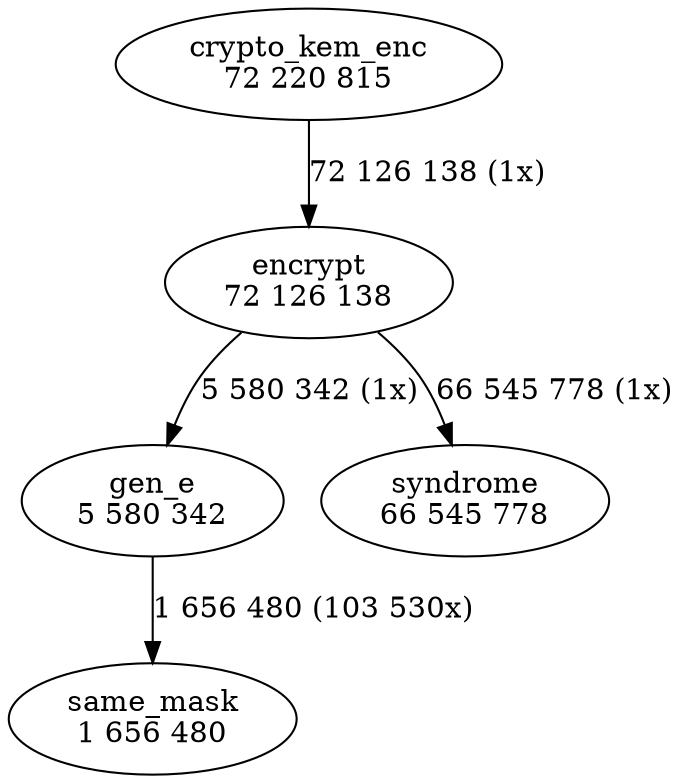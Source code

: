 digraph "callgraph" {
  F556255f5c130 [label="same_mask\n1 656 480"];
  F556255f5c5a0 [label="encrypt\n72 126 138"];
  F556255f5c9c0 [label="gen_e\n5 580 342"];
  F556255f5cef0 [label="syndrome\n66 545 778"];
  F55625609c090 [label="crypto_kem_enc\n72 220 815"];
  F556255f5c5a0 -> F556255f5c9c0 [weight=2,label="5 580 342 (1x)"];
  F556255f5c5a0 -> F556255f5cef0 [weight=2,label="66 545 778 (1x)"];
  F556255f5c9c0 -> F556255f5c130 [weight=2,label="1 656 480 (103 530x)"];
  F55625609c090 -> F556255f5c5a0 [weight=2,label="72 126 138 (1x)"];
}
